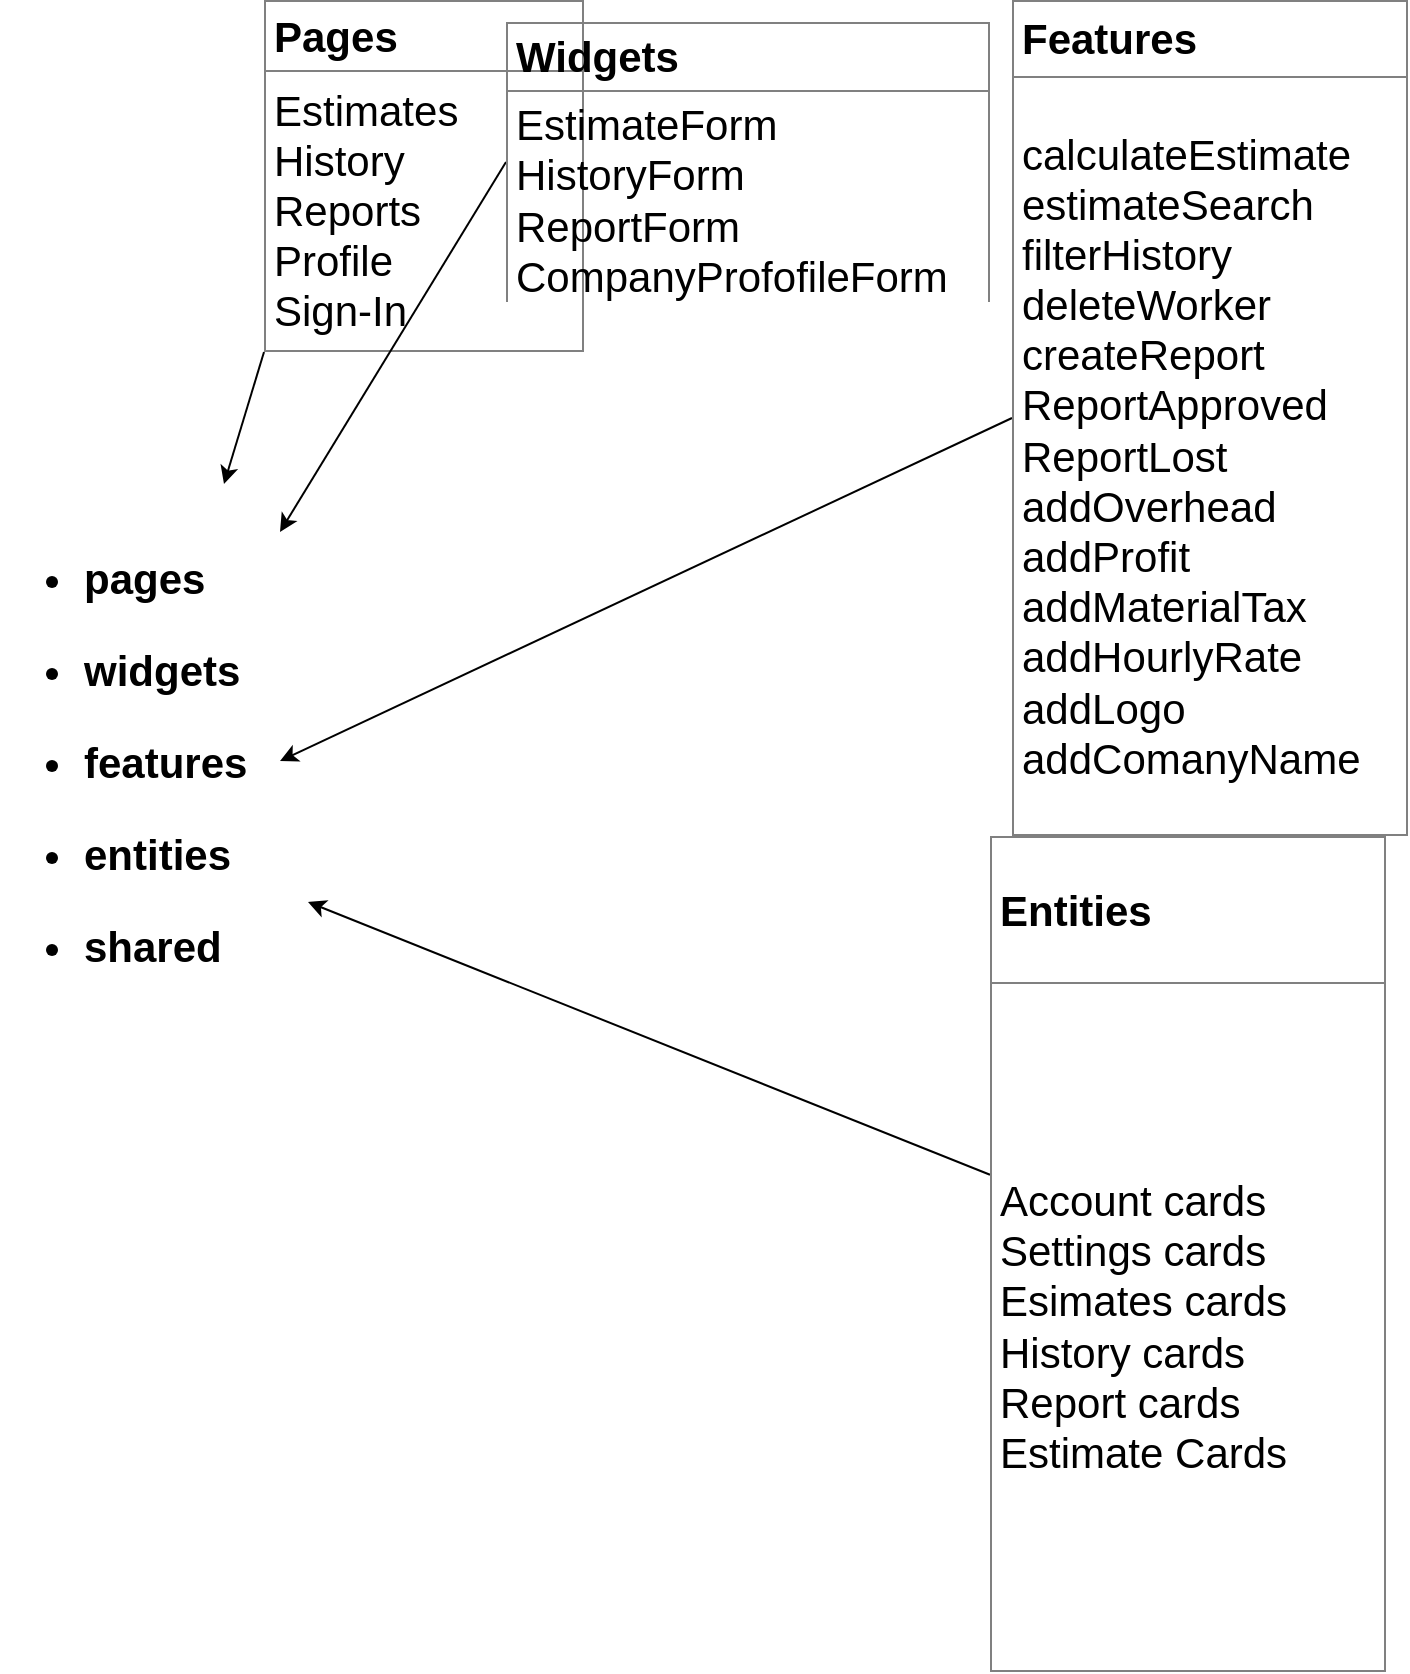 <mxfile>
    <diagram id="Z98wqnb_WYH-pFjYI9Wy" name="Page-1">
        <mxGraphModel dx="804" dy="957" grid="1" gridSize="11" guides="1" tooltips="1" connect="1" arrows="1" fold="1" page="1" pageScale="1" pageWidth="850" pageHeight="1100" math="0" shadow="0">
            <root>
                <mxCell id="0"/>
                <mxCell id="1" parent="0"/>
                <mxCell id="34" style="edgeStyle=none;html=1;exitX=0;exitY=1;exitDx=0;exitDy=0;fontSize=21;" edge="1" parent="1" source="39" target="16">
                    <mxGeometry relative="1" as="geometry">
                        <mxPoint x="154.0" y="146" as="sourcePoint"/>
                        <mxPoint x="143" y="319" as="targetPoint"/>
                    </mxGeometry>
                </mxCell>
                <mxCell id="16" value="&lt;h2 style=&quot;font-size: 21px;&quot;&gt;&lt;ul&gt;&lt;li&gt;pages&lt;/li&gt;&lt;/ul&gt;&lt;ul&gt;&lt;li&gt;widgets&lt;/li&gt;&lt;/ul&gt;&lt;ul&gt;&lt;li&gt;features&lt;/li&gt;&lt;/ul&gt;&lt;ul&gt;&lt;li&gt;entities&lt;/li&gt;&lt;/ul&gt;&lt;ul&gt;&lt;li&gt;shared&lt;/li&gt;&lt;/ul&gt;&lt;/h2&gt;" style="text;strokeColor=none;fillColor=none;html=1;whiteSpace=wrap;verticalAlign=middle;overflow=hidden;" vertex="1" parent="1">
                    <mxGeometry y="253" width="140" height="277" as="geometry"/>
                </mxCell>
                <mxCell id="39" value="&lt;table border=&quot;1&quot; width=&quot;100%&quot; height=&quot;100%&quot; cellpadding=&quot;4&quot; style=&quot;width:100%;height:100%;border-collapse:collapse;&quot;&gt;&lt;tbody&gt;&lt;tr&gt;&lt;th&gt;&lt;b&gt;Pages&lt;/b&gt;&lt;/th&gt;&lt;/tr&gt;&lt;tr&gt;&lt;td&gt;&lt;span style=&quot;background-color: initial;&quot;&gt;Estimates&lt;br&gt;&lt;/span&gt;History&lt;br&gt;Reports&lt;br&gt;Profile&lt;br&gt;Sign-In&lt;/td&gt;&lt;/tr&gt;&lt;/tbody&gt;&lt;/table&gt;" style="text;html=1;whiteSpace=wrap;strokeColor=none;fillColor=none;overflow=fill;fontSize=21;align=left;" vertex="1" parent="1">
                    <mxGeometry x="132" y="11" width="160" height="176" as="geometry"/>
                </mxCell>
                <mxCell id="41" style="edgeStyle=none;html=1;exitX=0;exitY=0.5;exitDx=0;exitDy=0;fontSize=21;" edge="1" parent="1" source="40" target="16">
                    <mxGeometry relative="1" as="geometry"/>
                </mxCell>
                <mxCell id="40" value="&lt;table border=&quot;1&quot; width=&quot;100%&quot; height=&quot;100%&quot; cellpadding=&quot;4&quot; style=&quot;width:100%;height:100%;border-collapse:collapse;&quot;&gt;&lt;tbody&gt;&lt;tr&gt;&lt;th&gt;&lt;b&gt;Widgets&lt;/b&gt;&lt;/th&gt;&lt;/tr&gt;&lt;tr&gt;&lt;td&gt;&lt;span style=&quot;background-color: initial;&quot;&gt;EstimateForm&lt;br&gt;&lt;/span&gt;HistoryForm&lt;br&gt;ReportForm&lt;br&gt;CompanyProfofileForm&lt;br&gt;Navbar&lt;/td&gt;&lt;/tr&gt;&lt;/tbody&gt;&lt;/table&gt;" style="text;html=1;whiteSpace=wrap;strokeColor=none;fillColor=none;overflow=fill;fontSize=21;align=left;" vertex="1" parent="1">
                    <mxGeometry x="253" y="22" width="242" height="140" as="geometry"/>
                </mxCell>
                <mxCell id="48" style="edgeStyle=none;html=1;exitX=0;exitY=0.5;exitDx=0;exitDy=0;entryX=1;entryY=0.5;entryDx=0;entryDy=0;fontSize=21;" edge="1" parent="1" source="42" target="16">
                    <mxGeometry relative="1" as="geometry"/>
                </mxCell>
                <mxCell id="42" value="&lt;table border=&quot;1&quot; width=&quot;100%&quot; height=&quot;100%&quot; cellpadding=&quot;4&quot; style=&quot;width:100%;height:100%;border-collapse:collapse;&quot;&gt;&lt;tbody&gt;&lt;tr&gt;&lt;th&gt;&lt;b&gt;Features&lt;/b&gt;&lt;/th&gt;&lt;/tr&gt;&lt;tr&gt;&lt;td&gt;calculateEstimate&lt;br&gt;estimateSearch&lt;br&gt;filterHistory&lt;br&gt;deleteWorker&lt;br&gt;createReport&lt;br&gt;ReportApproved&lt;br&gt;ReportLost&lt;br&gt;addOverhead&lt;br&gt;addProfit&lt;br&gt;addMaterialTax&lt;br&gt;addHourlyRate&lt;br&gt;addLogo&lt;br&gt;addComanyName&lt;/td&gt;&lt;/tr&gt;&lt;/tbody&gt;&lt;/table&gt;" style="text;html=1;whiteSpace=wrap;strokeColor=none;fillColor=none;overflow=fill;fontSize=21;align=left;" vertex="1" parent="1">
                    <mxGeometry x="506" y="11" width="198" height="418" as="geometry"/>
                </mxCell>
                <mxCell id="49" style="edgeStyle=none;html=1;fontSize=21;" edge="1" parent="1" source="45">
                    <mxGeometry relative="1" as="geometry">
                        <mxPoint x="154.0" y="462" as="targetPoint"/>
                    </mxGeometry>
                </mxCell>
                <mxCell id="45" value="&lt;table border=&quot;1&quot; width=&quot;100%&quot; height=&quot;100%&quot; cellpadding=&quot;4&quot; style=&quot;width:100%;height:100%;border-collapse:collapse;&quot;&gt;&lt;tbody&gt;&lt;tr&gt;&lt;th&gt;&lt;b&gt;Entities&lt;/b&gt;&lt;/th&gt;&lt;/tr&gt;&lt;tr&gt;&lt;td&gt;&lt;span style=&quot;text-align: center;&quot;&gt;Account cards&lt;/span&gt;&lt;br style=&quot;text-align: center;&quot;&gt;&lt;span style=&quot;text-align: center;&quot;&gt;Settings cards&lt;/span&gt;&lt;br style=&quot;text-align: center;&quot;&gt;&lt;span style=&quot;text-align: center;&quot;&gt;Esimates cards&lt;/span&gt;&lt;br style=&quot;text-align: center;&quot;&gt;&lt;span style=&quot;text-align: center;&quot;&gt;History cards&lt;/span&gt;&lt;br style=&quot;text-align: center;&quot;&gt;&lt;span style=&quot;text-align: center;&quot;&gt;Report cards&amp;nbsp;&lt;/span&gt;&lt;br style=&quot;text-align: center;&quot;&gt;&lt;span style=&quot;text-align: center;&quot;&gt;Estimate Cards&lt;/span&gt;&lt;br&gt;&lt;/td&gt;&lt;/tr&gt;&lt;/tbody&gt;&lt;/table&gt;" style="text;html=1;whiteSpace=wrap;strokeColor=none;fillColor=none;overflow=fill;fontSize=21;align=left;" vertex="1" parent="1">
                    <mxGeometry x="495" y="429" width="198" height="418" as="geometry"/>
                </mxCell>
            </root>
        </mxGraphModel>
    </diagram>
</mxfile>